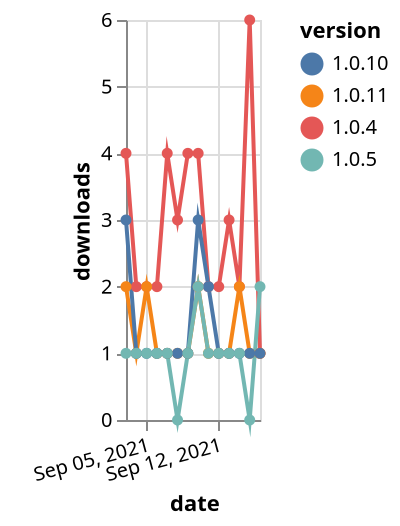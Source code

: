 {"$schema": "https://vega.github.io/schema/vega-lite/v5.json", "description": "A simple bar chart with embedded data.", "data": {"values": [{"date": "2021-09-03", "total": 2980, "delta": 4, "version": "1.0.4"}, {"date": "2021-09-04", "total": 2982, "delta": 2, "version": "1.0.4"}, {"date": "2021-09-05", "total": 2984, "delta": 2, "version": "1.0.4"}, {"date": "2021-09-06", "total": 2986, "delta": 2, "version": "1.0.4"}, {"date": "2021-09-07", "total": 2990, "delta": 4, "version": "1.0.4"}, {"date": "2021-09-08", "total": 2993, "delta": 3, "version": "1.0.4"}, {"date": "2021-09-09", "total": 2997, "delta": 4, "version": "1.0.4"}, {"date": "2021-09-10", "total": 3001, "delta": 4, "version": "1.0.4"}, {"date": "2021-09-11", "total": 3003, "delta": 2, "version": "1.0.4"}, {"date": "2021-09-12", "total": 3005, "delta": 2, "version": "1.0.4"}, {"date": "2021-09-13", "total": 3008, "delta": 3, "version": "1.0.4"}, {"date": "2021-09-14", "total": 3010, "delta": 2, "version": "1.0.4"}, {"date": "2021-09-15", "total": 3016, "delta": 6, "version": "1.0.4"}, {"date": "2021-09-16", "total": 3017, "delta": 1, "version": "1.0.4"}, {"date": "2021-09-03", "total": 119, "delta": 2, "version": "1.0.11"}, {"date": "2021-09-04", "total": 120, "delta": 1, "version": "1.0.11"}, {"date": "2021-09-05", "total": 122, "delta": 2, "version": "1.0.11"}, {"date": "2021-09-06", "total": 123, "delta": 1, "version": "1.0.11"}, {"date": "2021-09-07", "total": 124, "delta": 1, "version": "1.0.11"}, {"date": "2021-09-08", "total": 125, "delta": 1, "version": "1.0.11"}, {"date": "2021-09-09", "total": 126, "delta": 1, "version": "1.0.11"}, {"date": "2021-09-10", "total": 128, "delta": 2, "version": "1.0.11"}, {"date": "2021-09-11", "total": 129, "delta": 1, "version": "1.0.11"}, {"date": "2021-09-12", "total": 130, "delta": 1, "version": "1.0.11"}, {"date": "2021-09-13", "total": 131, "delta": 1, "version": "1.0.11"}, {"date": "2021-09-14", "total": 133, "delta": 2, "version": "1.0.11"}, {"date": "2021-09-15", "total": 134, "delta": 1, "version": "1.0.11"}, {"date": "2021-09-16", "total": 135, "delta": 1, "version": "1.0.11"}, {"date": "2021-09-03", "total": 262, "delta": 3, "version": "1.0.10"}, {"date": "2021-09-04", "total": 263, "delta": 1, "version": "1.0.10"}, {"date": "2021-09-05", "total": 264, "delta": 1, "version": "1.0.10"}, {"date": "2021-09-06", "total": 265, "delta": 1, "version": "1.0.10"}, {"date": "2021-09-07", "total": 266, "delta": 1, "version": "1.0.10"}, {"date": "2021-09-08", "total": 267, "delta": 1, "version": "1.0.10"}, {"date": "2021-09-09", "total": 268, "delta": 1, "version": "1.0.10"}, {"date": "2021-09-10", "total": 271, "delta": 3, "version": "1.0.10"}, {"date": "2021-09-11", "total": 273, "delta": 2, "version": "1.0.10"}, {"date": "2021-09-12", "total": 274, "delta": 1, "version": "1.0.10"}, {"date": "2021-09-13", "total": 275, "delta": 1, "version": "1.0.10"}, {"date": "2021-09-14", "total": 276, "delta": 1, "version": "1.0.10"}, {"date": "2021-09-15", "total": 277, "delta": 1, "version": "1.0.10"}, {"date": "2021-09-16", "total": 278, "delta": 1, "version": "1.0.10"}, {"date": "2021-09-03", "total": 184, "delta": 1, "version": "1.0.5"}, {"date": "2021-09-04", "total": 185, "delta": 1, "version": "1.0.5"}, {"date": "2021-09-05", "total": 186, "delta": 1, "version": "1.0.5"}, {"date": "2021-09-06", "total": 187, "delta": 1, "version": "1.0.5"}, {"date": "2021-09-07", "total": 188, "delta": 1, "version": "1.0.5"}, {"date": "2021-09-08", "total": 188, "delta": 0, "version": "1.0.5"}, {"date": "2021-09-09", "total": 189, "delta": 1, "version": "1.0.5"}, {"date": "2021-09-10", "total": 191, "delta": 2, "version": "1.0.5"}, {"date": "2021-09-11", "total": 192, "delta": 1, "version": "1.0.5"}, {"date": "2021-09-12", "total": 193, "delta": 1, "version": "1.0.5"}, {"date": "2021-09-13", "total": 194, "delta": 1, "version": "1.0.5"}, {"date": "2021-09-14", "total": 195, "delta": 1, "version": "1.0.5"}, {"date": "2021-09-15", "total": 195, "delta": 0, "version": "1.0.5"}, {"date": "2021-09-16", "total": 197, "delta": 2, "version": "1.0.5"}]}, "width": "container", "mark": {"type": "line", "point": {"filled": true}}, "encoding": {"x": {"field": "date", "type": "temporal", "timeUnit": "yearmonthdate", "title": "date", "axis": {"labelAngle": -15}}, "y": {"field": "delta", "type": "quantitative", "title": "downloads"}, "color": {"field": "version", "type": "nominal"}, "tooltip": {"field": "delta"}}}